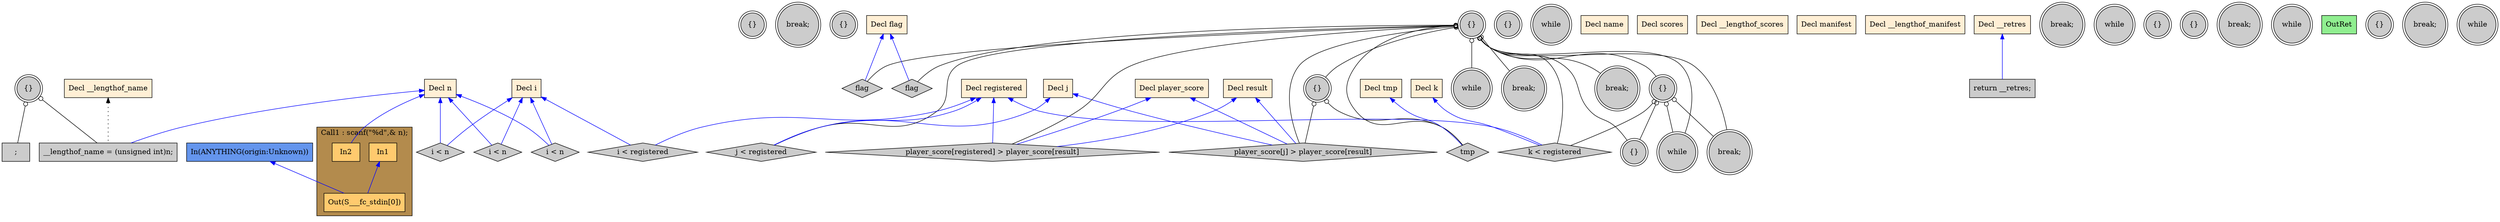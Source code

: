 digraph G {
  rankdir=TB;
  node [style="filled", ];
  32 [label="{}", fillcolor="#CCCCCC", shape=doublecircle, ];
  33 [label="break;", fillcolor="#CCCCCC", shape=doublecircle, ];
  34 [label="{}", fillcolor="#CCCCCC", shape=doublecircle, ];
  2 [label="Decl i", fillcolor="#FFEFD5", shape=box, ];
  35 [label="{}", fillcolor="#CCCCCC", shape=doublecircle, ];
  3 [label="Decl j", fillcolor="#FFEFD5", shape=box, ];
  36 [label="while", fillcolor="#CCCCCC", shape=doublecircle, ];
  4 [label="Decl n", fillcolor="#FFEFD5", shape=box, ];
  37 [label="i < n", fillcolor="#CCCCCC", shape=diamond, ];
  5 [label="Decl name", fillcolor="#FFEFD5", shape=box, ];
  38 [label="{}", fillcolor="#CCCCCC", shape=doublecircle, ];
  6 [label="Decl __lengthof_name", fillcolor="#FFEFD5", shape=box, ];
  39 [label="while", fillcolor="#CCCCCC", shape=doublecircle, ];
  7 [label="Decl scores", fillcolor="#FFEFD5", shape=box, ];
  40 [label="j < registered", fillcolor="#CCCCCC", shape=diamond, ];
  8 [label="Decl __lengthof_scores", fillcolor="#FFEFD5", shape=box, ];
  41 [label="flag", fillcolor="#CCCCCC", shape=diamond, ];
  9 [label="Decl manifest", fillcolor="#FFEFD5", shape=box, ];
  42 [label="break;", fillcolor="#CCCCCC", shape=doublecircle, ];
  10 [label="Decl __lengthof_manifest", fillcolor="#FFEFD5", shape=box, ];
  43 [label="break;", fillcolor="#CCCCCC", shape=doublecircle, ];
  11 [label="Decl player_score", fillcolor="#FFEFD5", shape=box, ];
  44 [label="{}", fillcolor="#CCCCCC", shape=doublecircle, ];
  12 [label="Decl result", fillcolor="#FFEFD5", shape=box, ];
  45 [label="tmp", fillcolor="#CCCCCC", shape=diamond, ];
  13 [label="Decl registered", fillcolor="#FFEFD5", shape=box, ];
  46 [label="player_score[j] > player_score[result]", fillcolor="#CCCCCC",
      shape=diamond, ];
  14 [label="Decl flag", fillcolor="#FFEFD5", shape=box, ];
  47 [label="flag", fillcolor="#CCCCCC", shape=diamond, ];
  15 [label="Decl tmp", fillcolor="#FFEFD5", shape=box, ];
  48 [label="player_score[registered] > player_score[result]",
      fillcolor="#CCCCCC", shape=diamond, ];
  16 [label="Decl k", fillcolor="#FFEFD5", shape=box, ];
  49 [label="{}", fillcolor="#CCCCCC", shape=doublecircle, ];
  17 [label="Decl __retres", fillcolor="#FFEFD5", shape=box, ];
  50 [label="while", fillcolor="#CCCCCC", shape=doublecircle, ];
  51 [label="k < registered", fillcolor="#CCCCCC", shape=diamond, ];
  19 [label="In1", fillcolor="#FFCA6E", shape=box, ];
  52 [label="break;", fillcolor="#CCCCCC", shape=doublecircle, ];
  20 [label="In2", fillcolor="#FFCA6E", shape=box, ];
  53 [label="{}", fillcolor="#CCCCCC", shape=doublecircle, ];
  21 [label="Out(S___fc_stdin[0])", fillcolor="#FFCA6E", shape=box, ];
  54 [label="break;", fillcolor="#CCCCCC", shape=doublecircle, ];
  22 [label="{}", fillcolor="#CCCCCC", shape=doublecircle, ];
  55 [label="while", fillcolor="#CCCCCC", shape=doublecircle, ];
  23 [label=";", fillcolor="#CCCCCC", shape=box, ];
  56 [label="i < registered", fillcolor="#CCCCCC", shape=diamond, ];
  24 [label="__lengthof_name = (unsigned int)n;", fillcolor="#CCCCCC",
      shape=box, ];
  57 [label="{}", fillcolor="#CCCCCC", shape=doublecircle, ];
  25 [label="{}", fillcolor="#CCCCCC", shape=doublecircle, ];
  58 [label="break;", fillcolor="#CCCCCC", shape=doublecircle, ];
  26 [label="while", fillcolor="#CCCCCC", shape=doublecircle, ];
  59 [label="return __retres;", fillcolor="#CCCCCC", shape=box, ];
  27 [label="i < n", fillcolor="#CCCCCC", shape=diamond, ];
  60 [label="OutRet", fillcolor="#90EE90", shape=box, ];
  28 [label="{}", fillcolor="#CCCCCC", shape=doublecircle, ];
  61 [label="In(ANYTHING(origin:Unknown))", fillcolor="#6495ED", shape=box, ];
  29 [label="break;", fillcolor="#CCCCCC", shape=doublecircle, ];
  30 [label="while", fillcolor="#CCCCCC", shape=doublecircle, ];
  31 [label="i < n", fillcolor="#CCCCCC", shape=diamond, ];
  
  subgraph cluster_Call1 { label="Call1 : scanf(\"%d\",& n);";
                           fillcolor="#B38B4D"; style="filled"; 21;20;19;
     };
  
  edge [dir=back, ];
  2 -> 37 [color="#0000FF", ];
  4 -> 37 [color="#0000FF", ];
  38 -> 39 [color="#000000", arrowtail=odot, ];
  3 -> 40 [color="#0000FF", ];
  13 -> 40 [color="#0000FF", ];
  38 -> 40 [color="#000000", arrowtail=odot, ];
  14 -> 41 [color="#0000FF", ];
  38 -> 41 [color="#000000", arrowtail=odot, ];
  38 -> 42 [color="#000000", arrowtail=odot, ];
  38 -> 43 [color="#000000", arrowtail=odot, ];
  38 -> 44 [color="#000000", arrowtail=odot, ];
  15 -> 45 [color="#0000FF", ];
  38 -> 45 [color="#000000", arrowtail=odot, ];
  44 -> 45 [color="#000000", arrowtail=odot, ];
  3 -> 46 [color="#0000FF", ];
  11 -> 46 [color="#0000FF", ];
  12 -> 46 [color="#0000FF", ];
  38 -> 46 [color="#000000", arrowtail=odot, ];
  44 -> 46 [color="#000000", arrowtail=odot, ];
  14 -> 47 [color="#0000FF", ];
  38 -> 47 [color="#000000", arrowtail=odot, ];
  11 -> 48 [color="#0000FF", ];
  12 -> 48 [color="#0000FF", ];
  13 -> 48 [color="#0000FF", ];
  38 -> 48 [color="#000000", arrowtail=odot, ];
  38 -> 49 [color="#000000", arrowtail=odot, ];
  38 -> 50 [color="#000000", arrowtail=odot, ];
  49 -> 50 [color="#000000", arrowtail=odot, ];
  13 -> 51 [color="#0000FF", ];
  16 -> 51 [color="#0000FF", ];
  38 -> 51 [color="#000000", arrowtail=odot, ];
  49 -> 51 [color="#000000", arrowtail=odot, ];
  38 -> 52 [color="#000000", arrowtail=odot, ];
  49 -> 52 [color="#000000", arrowtail=odot, ];
  4 -> 20 [color="#0000FF", ];
  38 -> 53 [color="#000000", arrowtail=odot, ];
  49 -> 53 [color="#000000", arrowtail=odot, ];
  19 -> 21 [color="#0000FF", ];
  61 -> 21 [color="#0000FF", ];
  22 -> 23 [color="#000000", arrowtail=odot, ];
  2 -> 56 [color="#0000FF", ];
  13 -> 56 [color="#0000FF", ];
  4 -> 24 [color="#0000FF", ];
  6 -> 24 [color="#000000", style="dotted", ];
  22 -> 24 [color="#000000", arrowtail=odot, ];
  17 -> 59 [color="#0000FF", ];
  2 -> 27 [color="#0000FF", ];
  4 -> 27 [color="#0000FF", ];
  2 -> 31 [color="#0000FF", ];
  4 -> 31 [color="#0000FF", ];
  
  }